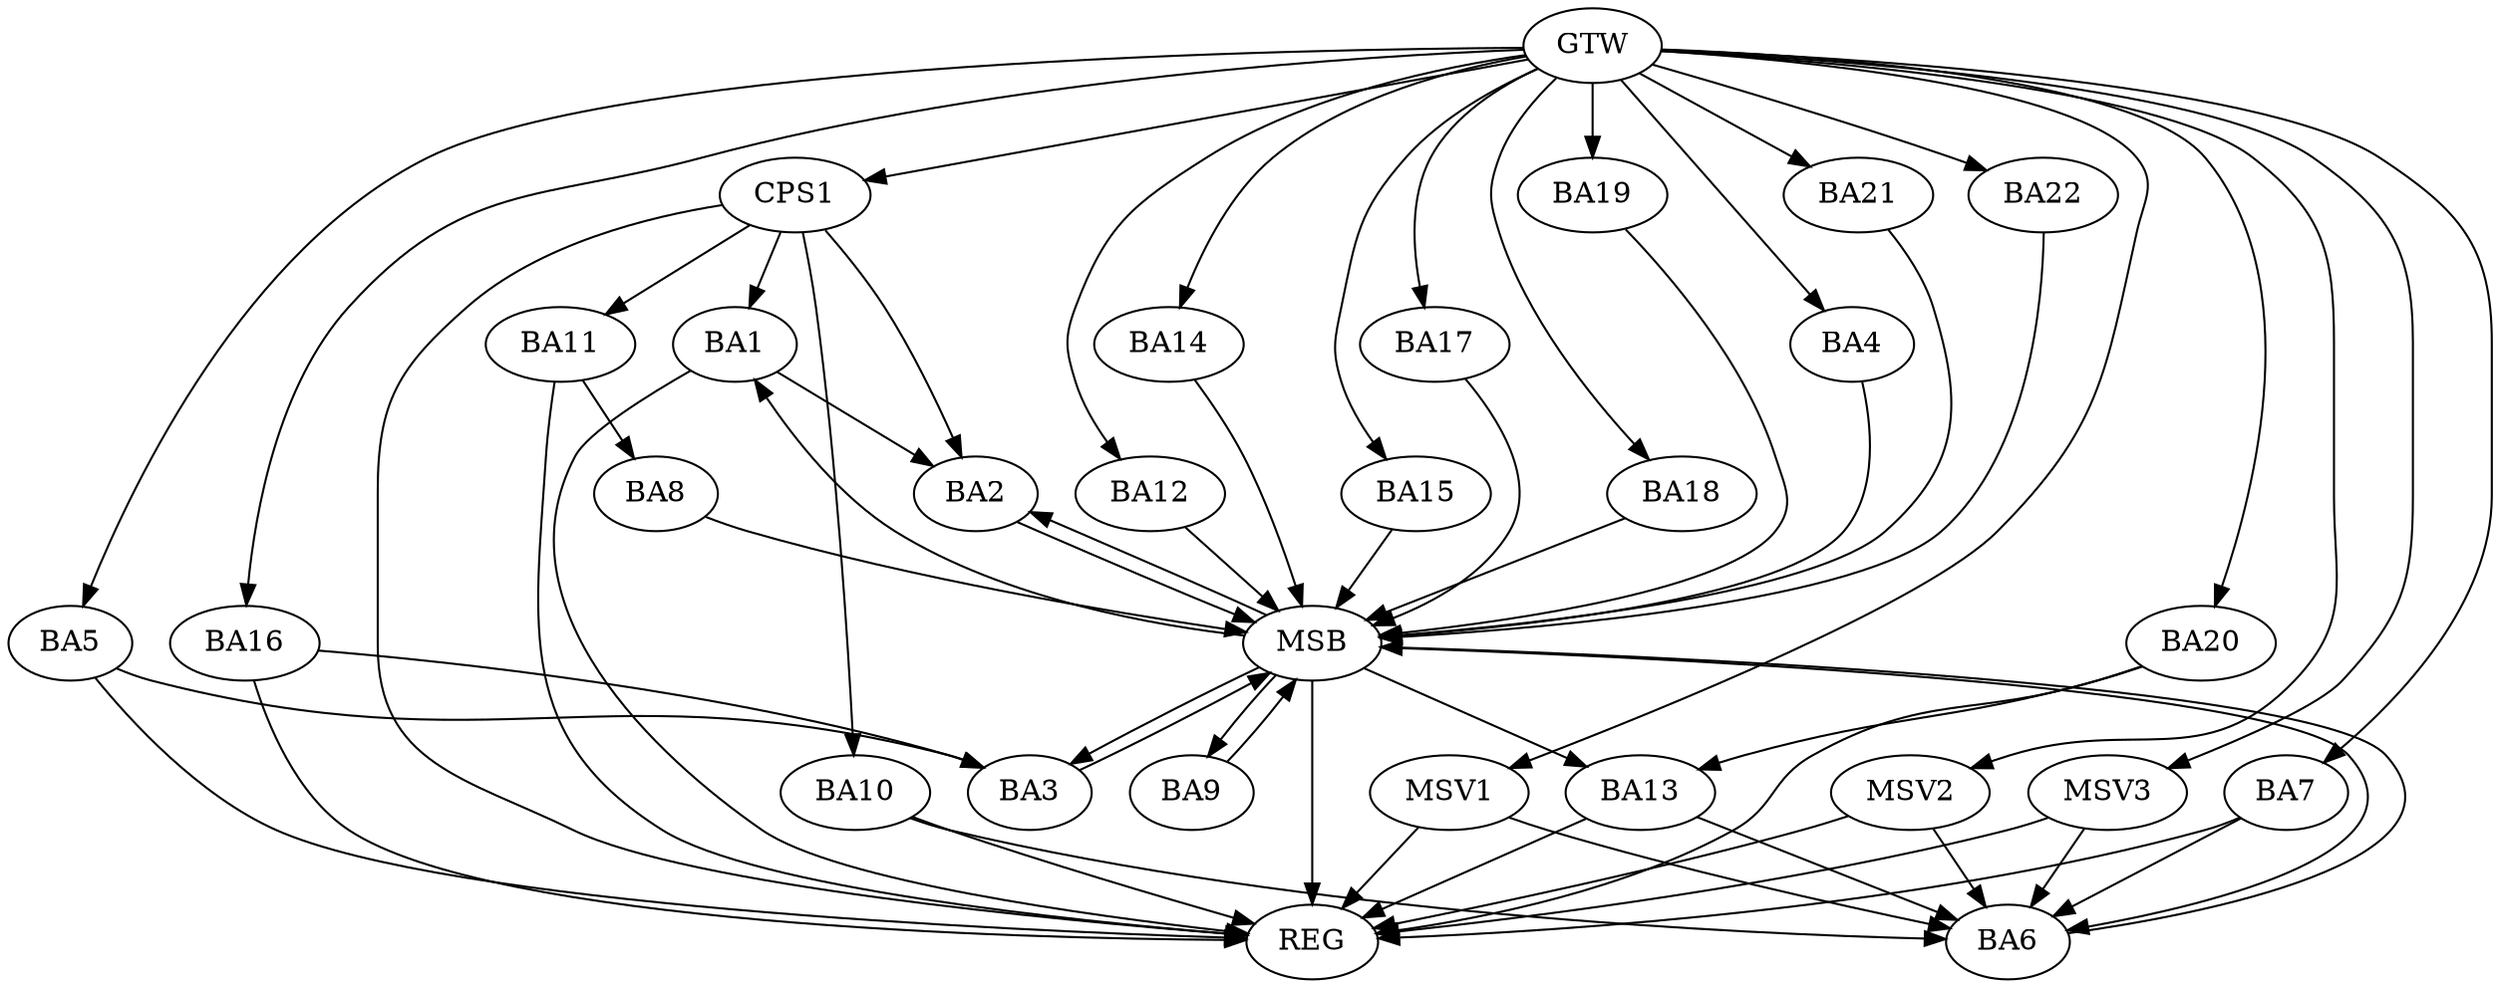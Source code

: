 strict digraph G {
  BA1 [ label="BA1" ];
  BA2 [ label="BA2" ];
  BA3 [ label="BA3" ];
  BA4 [ label="BA4" ];
  BA5 [ label="BA5" ];
  BA6 [ label="BA6" ];
  BA7 [ label="BA7" ];
  BA8 [ label="BA8" ];
  BA9 [ label="BA9" ];
  BA10 [ label="BA10" ];
  BA11 [ label="BA11" ];
  BA12 [ label="BA12" ];
  BA13 [ label="BA13" ];
  BA14 [ label="BA14" ];
  BA15 [ label="BA15" ];
  BA16 [ label="BA16" ];
  BA17 [ label="BA17" ];
  BA18 [ label="BA18" ];
  BA19 [ label="BA19" ];
  BA20 [ label="BA20" ];
  BA21 [ label="BA21" ];
  BA22 [ label="BA22" ];
  CPS1 [ label="CPS1" ];
  GTW [ label="GTW" ];
  REG [ label="REG" ];
  MSB [ label="MSB" ];
  MSV1 [ label="MSV1" ];
  MSV2 [ label="MSV2" ];
  MSV3 [ label="MSV3" ];
  BA1 -> BA2;
  BA5 -> BA3;
  BA7 -> BA6;
  BA10 -> BA6;
  BA11 -> BA8;
  BA13 -> BA6;
  BA16 -> BA3;
  BA20 -> BA13;
  CPS1 -> BA1;
  CPS1 -> BA11;
  CPS1 -> BA10;
  CPS1 -> BA2;
  GTW -> BA4;
  GTW -> BA5;
  GTW -> BA7;
  GTW -> BA12;
  GTW -> BA14;
  GTW -> BA15;
  GTW -> BA16;
  GTW -> BA17;
  GTW -> BA18;
  GTW -> BA19;
  GTW -> BA20;
  GTW -> BA21;
  GTW -> BA22;
  GTW -> CPS1;
  BA1 -> REG;
  BA5 -> REG;
  BA7 -> REG;
  BA10 -> REG;
  BA11 -> REG;
  BA13 -> REG;
  BA16 -> REG;
  BA20 -> REG;
  CPS1 -> REG;
  BA2 -> MSB;
  MSB -> BA1;
  MSB -> REG;
  BA3 -> MSB;
  MSB -> BA2;
  BA4 -> MSB;
  MSB -> BA3;
  BA6 -> MSB;
  BA8 -> MSB;
  BA9 -> MSB;
  BA12 -> MSB;
  MSB -> BA9;
  BA14 -> MSB;
  BA15 -> MSB;
  BA17 -> MSB;
  MSB -> BA13;
  BA18 -> MSB;
  BA19 -> MSB;
  MSB -> BA6;
  BA21 -> MSB;
  BA22 -> MSB;
  MSV1 -> BA6;
  GTW -> MSV1;
  MSV1 -> REG;
  MSV2 -> BA6;
  GTW -> MSV2;
  MSV2 -> REG;
  MSV3 -> BA6;
  GTW -> MSV3;
  MSV3 -> REG;
}
